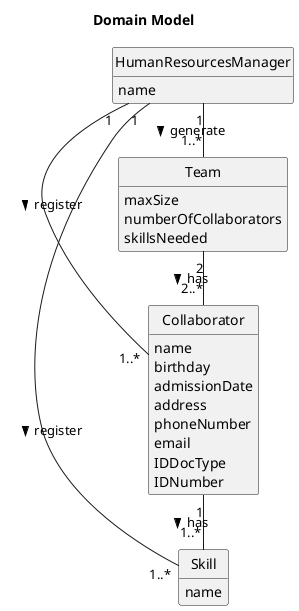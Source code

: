 @startuml
skinparam monochrome true
skinparam packageStyle rectangle
skinparam shadowing false

left to right direction

skinparam classAttributeIconSize 0

hide circle
hide methods

title Domain Model

class HumanResourcesManager {
    name
}

class Team {
    maxSize
    numberOfCollaborators
    skillsNeeded
}

class Collaborator {
    name
    birthday
    admissionDate
    address
    phoneNumber
    email
    IDDocType
    IDNumber
}

class Skill {
    name
}

HumanResourcesManager "1" - "1..*" Team : generate >
HumanResourcesManager "1" - "1..*" Collaborator : register >
Team "2" - "2..*" Collaborator : has >
Collaborator "1" - "1..*" Skill : has >
HumanResourcesManager "1" - "1..*" Skill : register >

@enduml